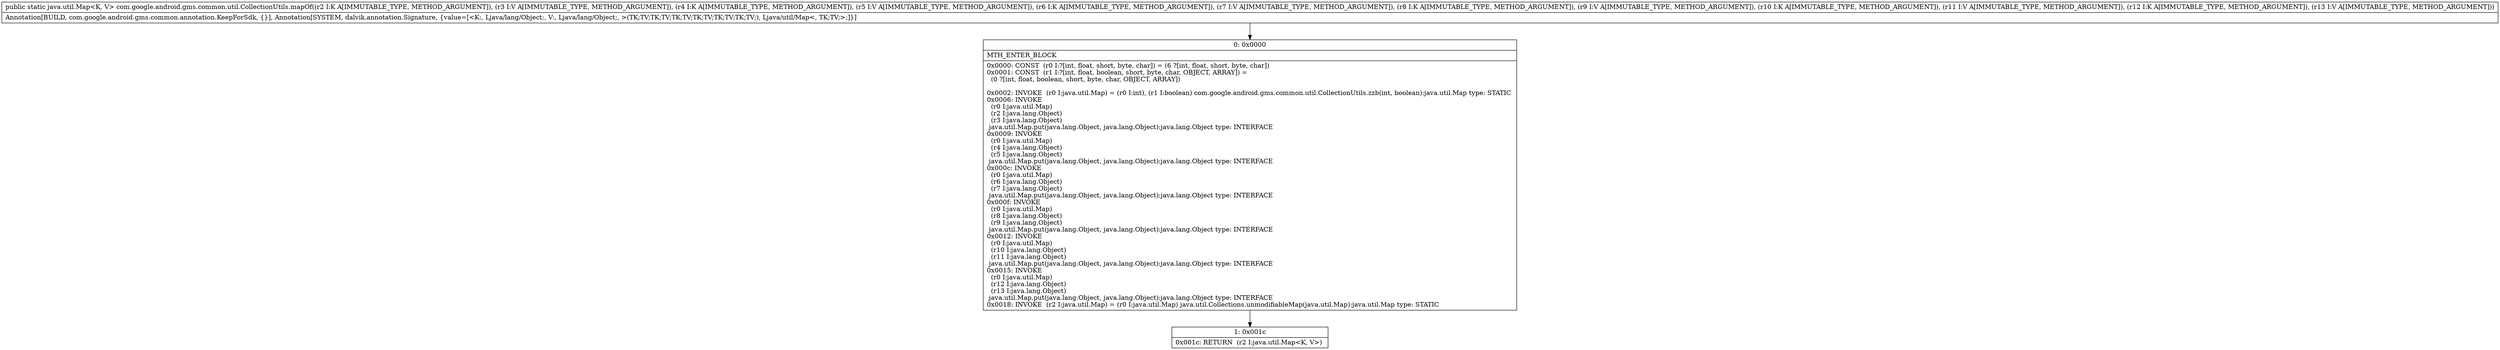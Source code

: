 digraph "CFG forcom.google.android.gms.common.util.CollectionUtils.mapOf(Ljava\/lang\/Object;Ljava\/lang\/Object;Ljava\/lang\/Object;Ljava\/lang\/Object;Ljava\/lang\/Object;Ljava\/lang\/Object;Ljava\/lang\/Object;Ljava\/lang\/Object;Ljava\/lang\/Object;Ljava\/lang\/Object;Ljava\/lang\/Object;Ljava\/lang\/Object;)Ljava\/util\/Map;" {
Node_0 [shape=record,label="{0\:\ 0x0000|MTH_ENTER_BLOCK\l|0x0000: CONST  (r0 I:?[int, float, short, byte, char]) = (6 ?[int, float, short, byte, char]) \l0x0001: CONST  (r1 I:?[int, float, boolean, short, byte, char, OBJECT, ARRAY]) = \l  (0 ?[int, float, boolean, short, byte, char, OBJECT, ARRAY])\l \l0x0002: INVOKE  (r0 I:java.util.Map) = (r0 I:int), (r1 I:boolean) com.google.android.gms.common.util.CollectionUtils.zzb(int, boolean):java.util.Map type: STATIC \l0x0006: INVOKE  \l  (r0 I:java.util.Map)\l  (r2 I:java.lang.Object)\l  (r3 I:java.lang.Object)\l java.util.Map.put(java.lang.Object, java.lang.Object):java.lang.Object type: INTERFACE \l0x0009: INVOKE  \l  (r0 I:java.util.Map)\l  (r4 I:java.lang.Object)\l  (r5 I:java.lang.Object)\l java.util.Map.put(java.lang.Object, java.lang.Object):java.lang.Object type: INTERFACE \l0x000c: INVOKE  \l  (r0 I:java.util.Map)\l  (r6 I:java.lang.Object)\l  (r7 I:java.lang.Object)\l java.util.Map.put(java.lang.Object, java.lang.Object):java.lang.Object type: INTERFACE \l0x000f: INVOKE  \l  (r0 I:java.util.Map)\l  (r8 I:java.lang.Object)\l  (r9 I:java.lang.Object)\l java.util.Map.put(java.lang.Object, java.lang.Object):java.lang.Object type: INTERFACE \l0x0012: INVOKE  \l  (r0 I:java.util.Map)\l  (r10 I:java.lang.Object)\l  (r11 I:java.lang.Object)\l java.util.Map.put(java.lang.Object, java.lang.Object):java.lang.Object type: INTERFACE \l0x0015: INVOKE  \l  (r0 I:java.util.Map)\l  (r12 I:java.lang.Object)\l  (r13 I:java.lang.Object)\l java.util.Map.put(java.lang.Object, java.lang.Object):java.lang.Object type: INTERFACE \l0x0018: INVOKE  (r2 I:java.util.Map) = (r0 I:java.util.Map) java.util.Collections.unmodifiableMap(java.util.Map):java.util.Map type: STATIC \l}"];
Node_1 [shape=record,label="{1\:\ 0x001c|0x001c: RETURN  (r2 I:java.util.Map\<K, V\>) \l}"];
MethodNode[shape=record,label="{public static java.util.Map\<K, V\> com.google.android.gms.common.util.CollectionUtils.mapOf((r2 I:K A[IMMUTABLE_TYPE, METHOD_ARGUMENT]), (r3 I:V A[IMMUTABLE_TYPE, METHOD_ARGUMENT]), (r4 I:K A[IMMUTABLE_TYPE, METHOD_ARGUMENT]), (r5 I:V A[IMMUTABLE_TYPE, METHOD_ARGUMENT]), (r6 I:K A[IMMUTABLE_TYPE, METHOD_ARGUMENT]), (r7 I:V A[IMMUTABLE_TYPE, METHOD_ARGUMENT]), (r8 I:K A[IMMUTABLE_TYPE, METHOD_ARGUMENT]), (r9 I:V A[IMMUTABLE_TYPE, METHOD_ARGUMENT]), (r10 I:K A[IMMUTABLE_TYPE, METHOD_ARGUMENT]), (r11 I:V A[IMMUTABLE_TYPE, METHOD_ARGUMENT]), (r12 I:K A[IMMUTABLE_TYPE, METHOD_ARGUMENT]), (r13 I:V A[IMMUTABLE_TYPE, METHOD_ARGUMENT]))  | Annotation[BUILD, com.google.android.gms.common.annotation.KeepForSdk, \{\}], Annotation[SYSTEM, dalvik.annotation.Signature, \{value=[\<K:, Ljava\/lang\/Object;, V:, Ljava\/lang\/Object;, \>(TK;TV;TK;TV;TK;TV;TK;TV;TK;TV;TK;TV;), Ljava\/util\/Map\<, TK;TV;\>;]\}]\l}"];
MethodNode -> Node_0;
Node_0 -> Node_1;
}

